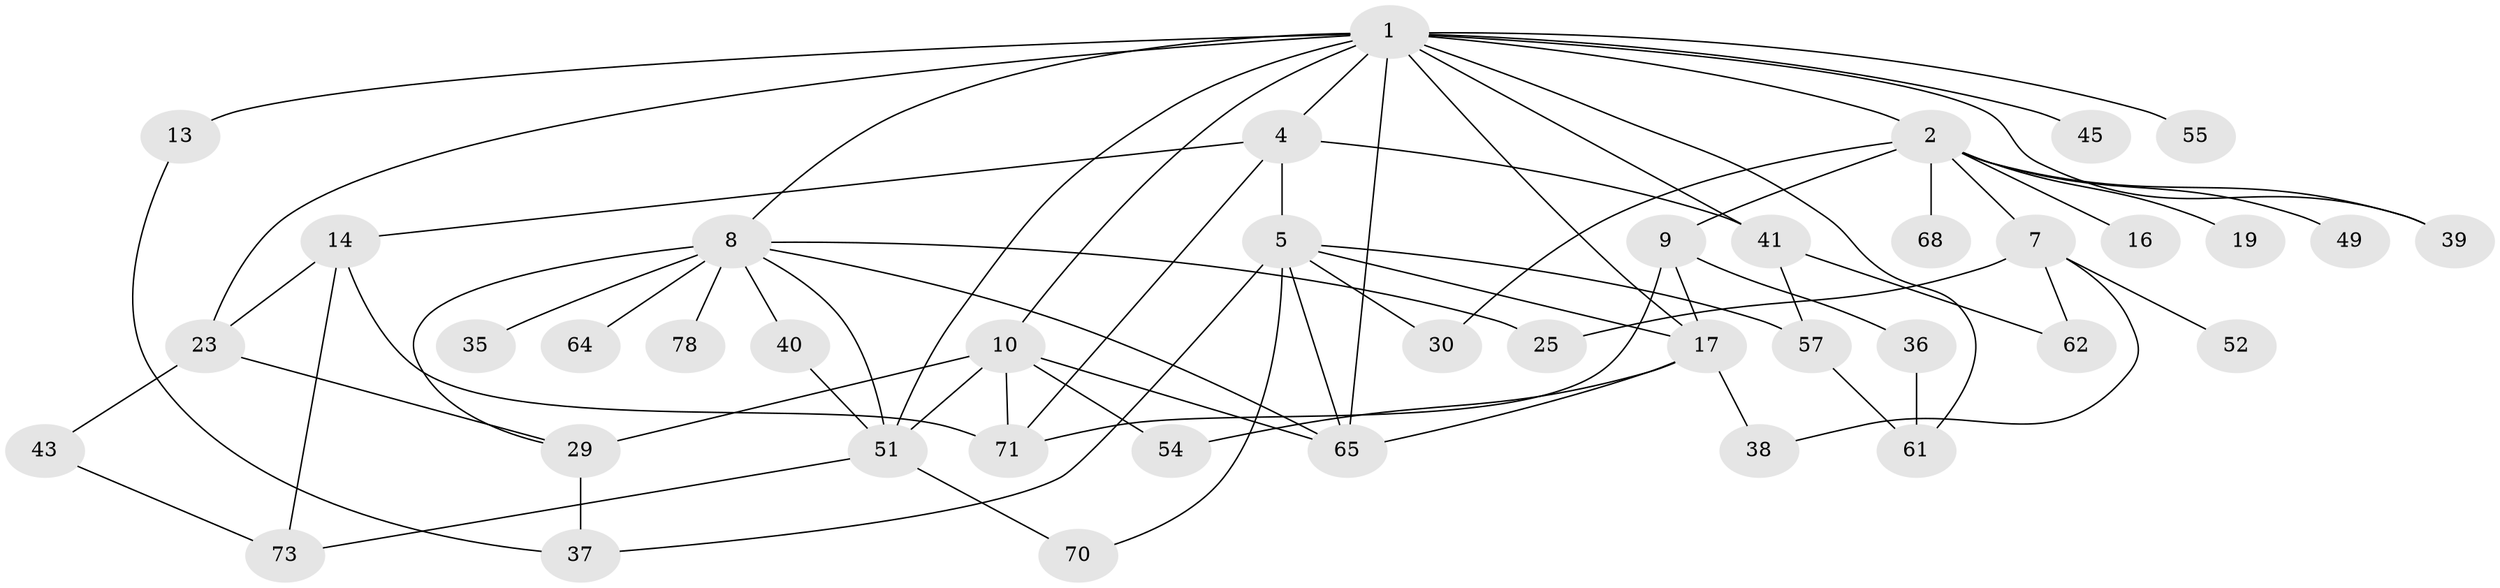 // original degree distribution, {6: 0.07317073170731707, 4: 0.12195121951219512, 5: 0.08536585365853659, 2: 0.34146341463414637, 3: 0.23170731707317074, 1: 0.14634146341463414}
// Generated by graph-tools (version 1.1) at 2025/13/03/09/25 04:13:25]
// undirected, 41 vertices, 70 edges
graph export_dot {
graph [start="1"]
  node [color=gray90,style=filled];
  1 [super="+3+11"];
  2 [super="+6+34+18"];
  4;
  5 [super="+81+56+50"];
  7 [super="+12"];
  8 [super="+72+27+33+20"];
  9 [super="+28"];
  10 [super="+26+66"];
  13 [super="+46"];
  14 [super="+44"];
  16;
  17 [super="+59"];
  19 [super="+67"];
  23;
  25;
  29 [super="+31"];
  30;
  35;
  36;
  37 [super="+58"];
  38 [super="+48"];
  39 [super="+76"];
  40;
  41 [super="+53"];
  43;
  45;
  49;
  51 [super="+63"];
  52;
  54;
  55;
  57;
  61;
  62 [super="+75"];
  64;
  65;
  68;
  70;
  71;
  73 [super="+80"];
  78;
  1 -- 2 [weight=2];
  1 -- 4;
  1 -- 23;
  1 -- 45;
  1 -- 8;
  1 -- 10;
  1 -- 55;
  1 -- 65;
  1 -- 39;
  1 -- 41;
  1 -- 13 [weight=2];
  1 -- 17;
  1 -- 51;
  1 -- 61;
  2 -- 9;
  2 -- 49;
  2 -- 16;
  2 -- 68;
  2 -- 7;
  2 -- 39;
  2 -- 30;
  2 -- 19;
  4 -- 5;
  4 -- 14;
  4 -- 41;
  4 -- 71;
  5 -- 70;
  5 -- 65;
  5 -- 17;
  5 -- 30;
  5 -- 37;
  5 -- 57;
  7 -- 52;
  7 -- 38;
  7 -- 25;
  7 -- 62;
  8 -- 40;
  8 -- 64 [weight=2];
  8 -- 25;
  8 -- 29;
  8 -- 78;
  8 -- 35;
  8 -- 51;
  8 -- 65;
  9 -- 36;
  9 -- 71;
  9 -- 17;
  10 -- 54;
  10 -- 65;
  10 -- 71;
  10 -- 51;
  10 -- 29 [weight=2];
  13 -- 37;
  14 -- 73;
  14 -- 71;
  14 -- 23;
  17 -- 65 [weight=2];
  17 -- 38;
  17 -- 54;
  23 -- 43;
  23 -- 29;
  29 -- 37;
  36 -- 61;
  40 -- 51;
  41 -- 57;
  41 -- 62;
  43 -- 73;
  51 -- 70;
  51 -- 73;
  57 -- 61;
}
